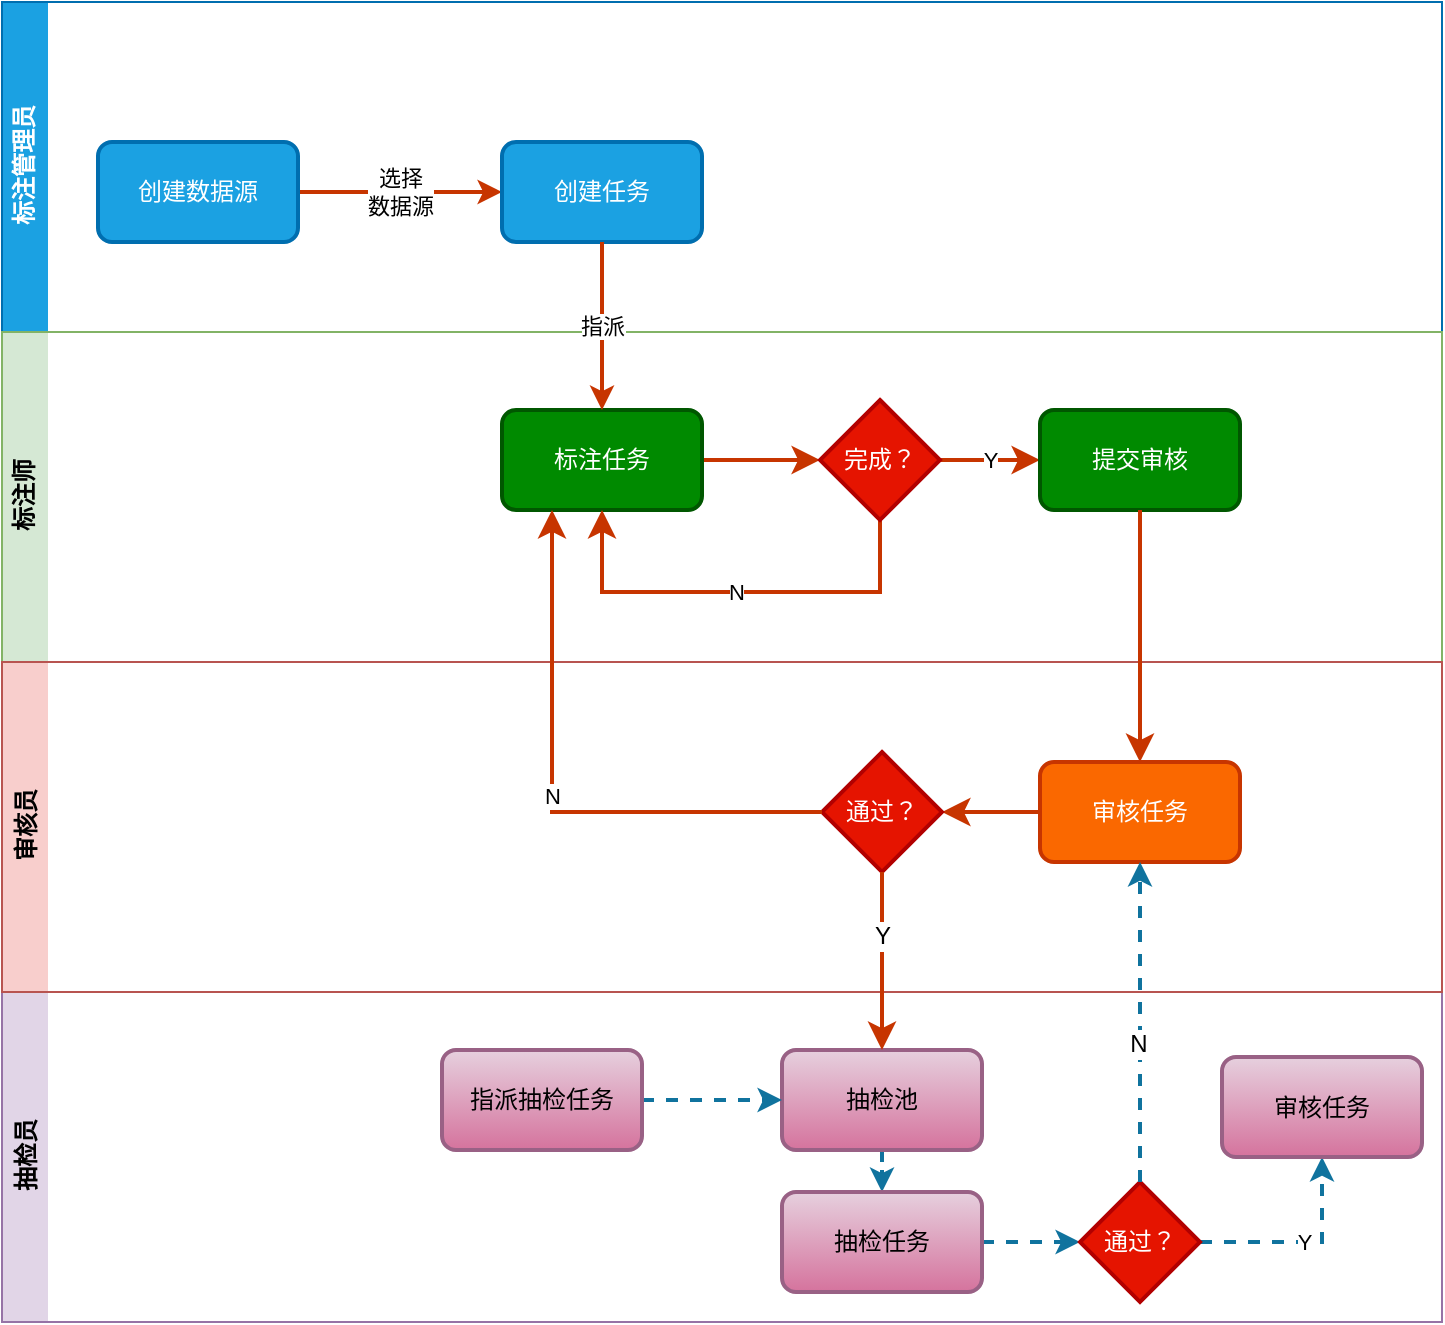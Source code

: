 <mxfile version="11.3.1" type="github" pages="1"><diagram id="VT0GgYllincztCUxkLBC" name="第 1 页"><mxGraphModel dx="772" dy="500" grid="1" gridSize="10" guides="1" tooltips="1" connect="1" arrows="1" fold="1" page="1" pageScale="1" pageWidth="827" pageHeight="1169" math="0" shadow="0"><root><mxCell id="0"/><mxCell id="1" parent="0"/><mxCell id="sRnqaiHbpW1k_nZfiygG-1" value="标注管理员" style="swimlane;html=1;horizontal=0;swimlaneLine=0;fillColor=#1ba1e2;strokeColor=#006EAF;fontColor=#ffffff;" parent="1" vertex="1"><mxGeometry x="80" y="45" width="720" height="165" as="geometry"/></mxCell><mxCell id="sRnqaiHbpW1k_nZfiygG-8" value="选择&lt;br&gt;数据源" style="edgeStyle=orthogonalEdgeStyle;rounded=0;orthogonalLoop=1;jettySize=auto;html=1;fillColor=#fa6800;strokeColor=#C73500;shadow=0;strokeWidth=2;" parent="sRnqaiHbpW1k_nZfiygG-1" source="sRnqaiHbpW1k_nZfiygG-6" target="sRnqaiHbpW1k_nZfiygG-7" edge="1"><mxGeometry relative="1" as="geometry"/></mxCell><mxCell id="sRnqaiHbpW1k_nZfiygG-6" value="创建数据源" style="rounded=1;whiteSpace=wrap;html=1;absoluteArcSize=1;arcSize=14;strokeWidth=2;fillColor=#1ba1e2;strokeColor=#006EAF;fontColor=#ffffff;" parent="sRnqaiHbpW1k_nZfiygG-1" vertex="1"><mxGeometry x="48" y="70" width="100" height="50" as="geometry"/></mxCell><mxCell id="sRnqaiHbpW1k_nZfiygG-7" value="创建任务" style="rounded=1;whiteSpace=wrap;html=1;absoluteArcSize=1;arcSize=14;strokeWidth=2;fillColor=#1ba1e2;strokeColor=#006EAF;fontColor=#ffffff;" parent="sRnqaiHbpW1k_nZfiygG-1" vertex="1"><mxGeometry x="250" y="70" width="100" height="50" as="geometry"/></mxCell><mxCell id="sRnqaiHbpW1k_nZfiygG-2" value="标注师" style="swimlane;html=1;horizontal=0;swimlaneLine=0;startSize=23;fillColor=#d5e8d4;strokeColor=#82b366;" parent="1" vertex="1"><mxGeometry x="80" y="210" width="720" height="165" as="geometry"/></mxCell><mxCell id="sRnqaiHbpW1k_nZfiygG-14" style="edgeStyle=orthogonalEdgeStyle;rounded=0;orthogonalLoop=1;jettySize=auto;html=1;entryX=0;entryY=0.5;entryDx=0;entryDy=0;entryPerimeter=0;fillColor=#fa6800;strokeColor=#C73500;endSize=8;startSize=8;strokeWidth=2;" parent="sRnqaiHbpW1k_nZfiygG-2" source="sRnqaiHbpW1k_nZfiygG-11" target="sRnqaiHbpW1k_nZfiygG-13" edge="1"><mxGeometry relative="1" as="geometry"/></mxCell><mxCell id="sRnqaiHbpW1k_nZfiygG-11" value="标注任务" style="rounded=1;whiteSpace=wrap;html=1;absoluteArcSize=1;arcSize=14;strokeWidth=2;fillColor=#008a00;strokeColor=#005700;fontColor=#ffffff;" parent="sRnqaiHbpW1k_nZfiygG-2" vertex="1"><mxGeometry x="250" y="39" width="100" height="50" as="geometry"/></mxCell><mxCell id="sRnqaiHbpW1k_nZfiygG-16" value="Y" style="edgeStyle=orthogonalEdgeStyle;rounded=0;orthogonalLoop=1;jettySize=auto;html=1;fillColor=#fa6800;strokeColor=#C73500;endSize=8;startSize=8;strokeWidth=2;" parent="sRnqaiHbpW1k_nZfiygG-2" source="sRnqaiHbpW1k_nZfiygG-13" target="sRnqaiHbpW1k_nZfiygG-15" edge="1"><mxGeometry relative="1" as="geometry"/></mxCell><mxCell id="sRnqaiHbpW1k_nZfiygG-17" value="N" style="edgeStyle=orthogonalEdgeStyle;rounded=0;orthogonalLoop=1;jettySize=auto;html=1;entryX=0.5;entryY=1;entryDx=0;entryDy=0;exitX=0.5;exitY=1;exitDx=0;exitDy=0;exitPerimeter=0;fillColor=#fa6800;strokeColor=#C73500;endSize=8;startSize=8;strokeWidth=2;" parent="sRnqaiHbpW1k_nZfiygG-2" source="sRnqaiHbpW1k_nZfiygG-13" target="sRnqaiHbpW1k_nZfiygG-11" edge="1"><mxGeometry relative="1" as="geometry"><Array as="points"><mxPoint x="439" y="130"/><mxPoint x="300" y="130"/></Array></mxGeometry></mxCell><mxCell id="sRnqaiHbpW1k_nZfiygG-13" value="完成？" style="strokeWidth=2;html=1;shape=mxgraph.flowchart.decision;whiteSpace=wrap;fillColor=#e51400;strokeColor=#B20000;fontColor=#ffffff;" parent="sRnqaiHbpW1k_nZfiygG-2" vertex="1"><mxGeometry x="409" y="34" width="60" height="60" as="geometry"/></mxCell><mxCell id="sRnqaiHbpW1k_nZfiygG-15" value="提交审核" style="rounded=1;whiteSpace=wrap;html=1;absoluteArcSize=1;arcSize=14;strokeWidth=2;fillColor=#008a00;strokeColor=#005700;fontColor=#ffffff;" parent="sRnqaiHbpW1k_nZfiygG-2" vertex="1"><mxGeometry x="519" y="39" width="100" height="50" as="geometry"/></mxCell><mxCell id="sRnqaiHbpW1k_nZfiygG-4" value="抽检员" style="swimlane;html=1;horizontal=0;swimlaneLine=0;fillColor=#e1d5e7;strokeColor=#9673a6;" parent="1" vertex="1"><mxGeometry x="80" y="540" width="720" height="165" as="geometry"/></mxCell><mxCell id="hM_0g8Yxw0l-Hsnqkq14-14" value="" style="edgeStyle=orthogonalEdgeStyle;rounded=0;orthogonalLoop=1;jettySize=auto;html=1;dashed=1;fillColor=#b1ddf0;strokeColor=#10739e;strokeWidth=2;endSize=6;startSize=6;" edge="1" parent="sRnqaiHbpW1k_nZfiygG-4" source="hM_0g8Yxw0l-Hsnqkq14-6" target="hM_0g8Yxw0l-Hsnqkq14-13"><mxGeometry relative="1" as="geometry"/></mxCell><mxCell id="hM_0g8Yxw0l-Hsnqkq14-6" value="抽检池" style="rounded=1;whiteSpace=wrap;html=1;absoluteArcSize=1;arcSize=14;strokeWidth=2;gradientColor=#d5739d;fillColor=#e6d0de;strokeColor=#996185;" vertex="1" parent="sRnqaiHbpW1k_nZfiygG-4"><mxGeometry x="390" y="29" width="100" height="50" as="geometry"/></mxCell><mxCell id="hM_0g8Yxw0l-Hsnqkq14-16" value="" style="edgeStyle=orthogonalEdgeStyle;rounded=0;orthogonalLoop=1;jettySize=auto;html=1;entryX=0;entryY=0.5;entryDx=0;entryDy=0;entryPerimeter=0;dashed=1;fillColor=#b1ddf0;strokeColor=#10739e;strokeWidth=2;endSize=6;startSize=6;" edge="1" parent="sRnqaiHbpW1k_nZfiygG-4" source="hM_0g8Yxw0l-Hsnqkq14-13" target="hM_0g8Yxw0l-Hsnqkq14-17"><mxGeometry relative="1" as="geometry"><mxPoint x="570" y="125" as="targetPoint"/></mxGeometry></mxCell><mxCell id="hM_0g8Yxw0l-Hsnqkq14-13" value="抽检任务" style="rounded=1;whiteSpace=wrap;html=1;absoluteArcSize=1;arcSize=14;strokeWidth=2;gradientColor=#d5739d;fillColor=#e6d0de;strokeColor=#996185;" vertex="1" parent="sRnqaiHbpW1k_nZfiygG-4"><mxGeometry x="390" y="100" width="100" height="50" as="geometry"/></mxCell><mxCell id="hM_0g8Yxw0l-Hsnqkq14-12" style="edgeStyle=orthogonalEdgeStyle;rounded=0;orthogonalLoop=1;jettySize=auto;html=1;entryX=0;entryY=0.5;entryDx=0;entryDy=0;dashed=1;fillColor=#b1ddf0;strokeColor=#10739e;strokeWidth=2;endSize=6;startSize=6;" edge="1" parent="sRnqaiHbpW1k_nZfiygG-4" source="hM_0g8Yxw0l-Hsnqkq14-11" target="hM_0g8Yxw0l-Hsnqkq14-6"><mxGeometry relative="1" as="geometry"/></mxCell><mxCell id="hM_0g8Yxw0l-Hsnqkq14-11" value="指派抽检任务" style="rounded=1;whiteSpace=wrap;html=1;absoluteArcSize=1;arcSize=14;strokeWidth=2;gradientColor=#d5739d;fillColor=#e6d0de;strokeColor=#996185;" vertex="1" parent="sRnqaiHbpW1k_nZfiygG-4"><mxGeometry x="220" y="29" width="100" height="50" as="geometry"/></mxCell><mxCell id="hM_0g8Yxw0l-Hsnqkq14-24" value="Y" style="edgeStyle=orthogonalEdgeStyle;rounded=0;orthogonalLoop=1;jettySize=auto;html=1;entryX=0.5;entryY=1;entryDx=0;entryDy=0;dashed=1;fillColor=#b1ddf0;strokeColor=#10739e;strokeWidth=2;endSize=6;startSize=6;" edge="1" parent="sRnqaiHbpW1k_nZfiygG-4" source="hM_0g8Yxw0l-Hsnqkq14-17" target="hM_0g8Yxw0l-Hsnqkq14-23"><mxGeometry relative="1" as="geometry"/></mxCell><mxCell id="hM_0g8Yxw0l-Hsnqkq14-17" value="通过？" style="strokeWidth=2;html=1;shape=mxgraph.flowchart.decision;whiteSpace=wrap;fillColor=#e51400;strokeColor=#B20000;fontColor=#ffffff;" vertex="1" parent="sRnqaiHbpW1k_nZfiygG-4"><mxGeometry x="539" y="95" width="60" height="60" as="geometry"/></mxCell><mxCell id="hM_0g8Yxw0l-Hsnqkq14-23" value="审核任务" style="rounded=1;whiteSpace=wrap;html=1;absoluteArcSize=1;arcSize=14;strokeWidth=2;gradientColor=#d5739d;fillColor=#e6d0de;strokeColor=#996185;" vertex="1" parent="sRnqaiHbpW1k_nZfiygG-4"><mxGeometry x="610" y="32.5" width="100" height="50" as="geometry"/></mxCell><mxCell id="sRnqaiHbpW1k_nZfiygG-12" value="指派" style="edgeStyle=orthogonalEdgeStyle;rounded=0;orthogonalLoop=1;jettySize=auto;html=1;entryX=0.5;entryY=0;entryDx=0;entryDy=0;fillColor=#fa6800;strokeColor=#C73500;strokeWidth=2;" parent="1" source="sRnqaiHbpW1k_nZfiygG-7" target="sRnqaiHbpW1k_nZfiygG-11" edge="1"><mxGeometry relative="1" as="geometry"/></mxCell><mxCell id="sRnqaiHbpW1k_nZfiygG-3" value="审核员" style="swimlane;html=1;horizontal=0;swimlaneLine=0;fillColor=#f8cecc;strokeColor=#b85450;" parent="1" vertex="1"><mxGeometry x="80" y="375" width="720" height="165" as="geometry"/></mxCell><mxCell id="hM_0g8Yxw0l-Hsnqkq14-4" style="edgeStyle=orthogonalEdgeStyle;rounded=0;orthogonalLoop=1;jettySize=auto;html=1;entryX=1;entryY=0.5;entryDx=0;entryDy=0;entryPerimeter=0;fillColor=#fa6800;strokeColor=#C73500;endSize=8;startSize=8;strokeWidth=2;" edge="1" parent="sRnqaiHbpW1k_nZfiygG-3" source="hM_0g8Yxw0l-Hsnqkq14-1" target="hM_0g8Yxw0l-Hsnqkq14-3"><mxGeometry relative="1" as="geometry"/></mxCell><mxCell id="hM_0g8Yxw0l-Hsnqkq14-1" value="审核任务" style="rounded=1;whiteSpace=wrap;html=1;absoluteArcSize=1;arcSize=14;strokeWidth=2;fillColor=#fa6800;strokeColor=#C73500;fontColor=#ffffff;" vertex="1" parent="sRnqaiHbpW1k_nZfiygG-3"><mxGeometry x="519" y="50" width="100" height="50" as="geometry"/></mxCell><mxCell id="hM_0g8Yxw0l-Hsnqkq14-3" value="通过？" style="strokeWidth=2;html=1;shape=mxgraph.flowchart.decision;whiteSpace=wrap;fillColor=#e51400;strokeColor=#B20000;fontColor=#ffffff;" vertex="1" parent="sRnqaiHbpW1k_nZfiygG-3"><mxGeometry x="410" y="45" width="60" height="60" as="geometry"/></mxCell><mxCell id="hM_0g8Yxw0l-Hsnqkq14-2" style="edgeStyle=orthogonalEdgeStyle;rounded=0;orthogonalLoop=1;jettySize=auto;html=1;fillColor=#fa6800;strokeColor=#C73500;endSize=8;startSize=8;strokeWidth=2;" edge="1" parent="1" source="sRnqaiHbpW1k_nZfiygG-15" target="hM_0g8Yxw0l-Hsnqkq14-1"><mxGeometry relative="1" as="geometry"/></mxCell><mxCell id="hM_0g8Yxw0l-Hsnqkq14-5" value="N" style="edgeStyle=orthogonalEdgeStyle;rounded=0;orthogonalLoop=1;jettySize=auto;html=1;entryX=0.25;entryY=1;entryDx=0;entryDy=0;fillColor=#fa6800;strokeColor=#C73500;endSize=8;startSize=8;strokeWidth=2;" edge="1" parent="1" source="hM_0g8Yxw0l-Hsnqkq14-3" target="sRnqaiHbpW1k_nZfiygG-11"><mxGeometry relative="1" as="geometry"/></mxCell><mxCell id="hM_0g8Yxw0l-Hsnqkq14-7" style="edgeStyle=orthogonalEdgeStyle;rounded=0;orthogonalLoop=1;jettySize=auto;html=1;entryX=0.5;entryY=0;entryDx=0;entryDy=0;fillColor=#fa6800;strokeColor=#C73500;endSize=8;startSize=8;strokeWidth=2;" edge="1" parent="1" source="hM_0g8Yxw0l-Hsnqkq14-3" target="hM_0g8Yxw0l-Hsnqkq14-6"><mxGeometry relative="1" as="geometry"><mxPoint x="520" y="550" as="targetPoint"/></mxGeometry></mxCell><mxCell id="hM_0g8Yxw0l-Hsnqkq14-20" value="Y" style="text;html=1;resizable=0;points=[];align=center;verticalAlign=middle;labelBackgroundColor=#ffffff;" vertex="1" connectable="0" parent="hM_0g8Yxw0l-Hsnqkq14-7"><mxGeometry x="-0.281" relative="1" as="geometry"><mxPoint as="offset"/></mxGeometry></mxCell><mxCell id="hM_0g8Yxw0l-Hsnqkq14-21" style="edgeStyle=orthogonalEdgeStyle;rounded=0;orthogonalLoop=1;jettySize=auto;html=1;entryX=0.5;entryY=1;entryDx=0;entryDy=0;dashed=1;fillColor=#b1ddf0;strokeColor=#10739e;strokeWidth=2;endSize=6;startSize=6;" edge="1" parent="1" source="hM_0g8Yxw0l-Hsnqkq14-17" target="hM_0g8Yxw0l-Hsnqkq14-1"><mxGeometry relative="1" as="geometry"/></mxCell><mxCell id="hM_0g8Yxw0l-Hsnqkq14-22" value="N" style="text;html=1;resizable=0;points=[];align=center;verticalAlign=middle;labelBackgroundColor=#ffffff;" vertex="1" connectable="0" parent="hM_0g8Yxw0l-Hsnqkq14-21"><mxGeometry x="-0.138" y="1" relative="1" as="geometry"><mxPoint as="offset"/></mxGeometry></mxCell></root></mxGraphModel></diagram></mxfile>